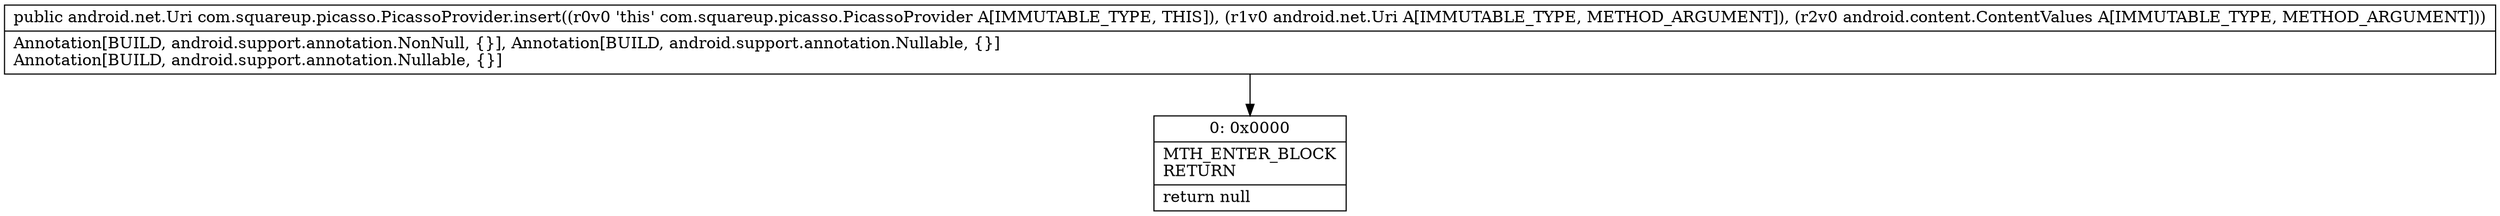 digraph "CFG forcom.squareup.picasso.PicassoProvider.insert(Landroid\/net\/Uri;Landroid\/content\/ContentValues;)Landroid\/net\/Uri;" {
Node_0 [shape=record,label="{0\:\ 0x0000|MTH_ENTER_BLOCK\lRETURN\l|return null\l}"];
MethodNode[shape=record,label="{public android.net.Uri com.squareup.picasso.PicassoProvider.insert((r0v0 'this' com.squareup.picasso.PicassoProvider A[IMMUTABLE_TYPE, THIS]), (r1v0 android.net.Uri A[IMMUTABLE_TYPE, METHOD_ARGUMENT]), (r2v0 android.content.ContentValues A[IMMUTABLE_TYPE, METHOD_ARGUMENT]))  | Annotation[BUILD, android.support.annotation.NonNull, \{\}], Annotation[BUILD, android.support.annotation.Nullable, \{\}]\lAnnotation[BUILD, android.support.annotation.Nullable, \{\}]\l}"];
MethodNode -> Node_0;
}

